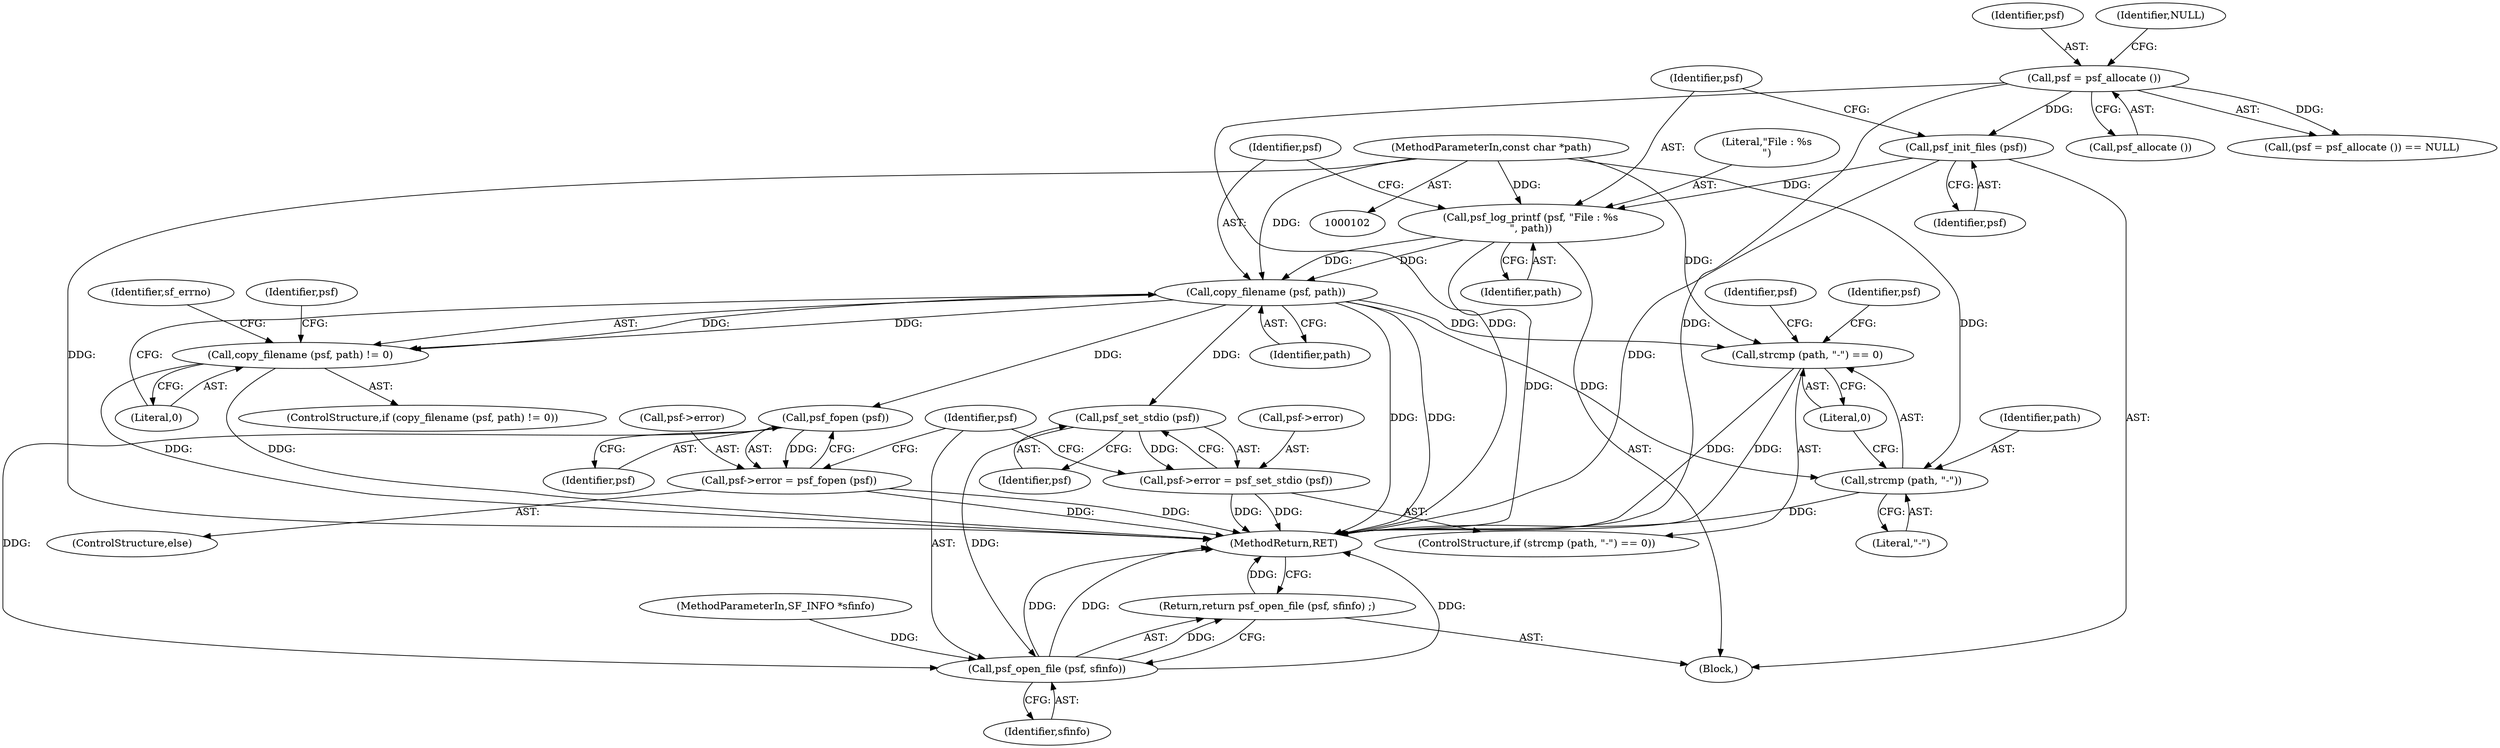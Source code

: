 digraph "0_libsndfile_708e996c87c5fae77b104ccfeb8f6db784c32074_19@API" {
"1000133" [label="(Call,copy_filename (psf, path))"];
"1000127" [label="(Call,psf_log_printf (psf, \"File : %s\n\", path))"];
"1000125" [label="(Call,psf_init_files (psf))"];
"1000115" [label="(Call,psf = psf_allocate ())"];
"1000103" [label="(MethodParameterIn,const char *path)"];
"1000132" [label="(Call,copy_filename (psf, path) != 0)"];
"1000153" [label="(Call,strcmp (path, \"-\") == 0)"];
"1000154" [label="(Call,strcmp (path, \"-\"))"];
"1000162" [label="(Call,psf_set_stdio (psf))"];
"1000158" [label="(Call,psf->error = psf_set_stdio (psf))"];
"1000172" [label="(Call,psf_open_file (psf, sfinfo))"];
"1000171" [label="(Return,return psf_open_file (psf, sfinfo) ;)"];
"1000169" [label="(Call,psf_fopen (psf))"];
"1000165" [label="(Call,psf->error = psf_fopen (psf))"];
"1000117" [label="(Call,psf_allocate ())"];
"1000131" [label="(ControlStructure,if (copy_filename (psf, path) != 0))"];
"1000167" [label="(Identifier,psf)"];
"1000136" [label="(Literal,0)"];
"1000116" [label="(Identifier,psf)"];
"1000174" [label="(Identifier,sfinfo)"];
"1000155" [label="(Identifier,path)"];
"1000175" [label="(MethodReturn,RET)"];
"1000139" [label="(Identifier,sf_errno)"];
"1000105" [label="(MethodParameterIn,SF_INFO *sfinfo)"];
"1000133" [label="(Call,copy_filename (psf, path))"];
"1000173" [label="(Identifier,psf)"];
"1000129" [label="(Literal,\"File : %s\n\")"];
"1000171" [label="(Return,return psf_open_file (psf, sfinfo) ;)"];
"1000165" [label="(Call,psf->error = psf_fopen (psf))"];
"1000115" [label="(Call,psf = psf_allocate ())"];
"1000153" [label="(Call,strcmp (path, \"-\") == 0)"];
"1000118" [label="(Identifier,NULL)"];
"1000127" [label="(Call,psf_log_printf (psf, \"File : %s\n\", path))"];
"1000170" [label="(Identifier,psf)"];
"1000156" [label="(Literal,\"-\")"];
"1000130" [label="(Identifier,path)"];
"1000157" [label="(Literal,0)"];
"1000158" [label="(Call,psf->error = psf_set_stdio (psf))"];
"1000166" [label="(Call,psf->error)"];
"1000134" [label="(Identifier,psf)"];
"1000106" [label="(Block,)"];
"1000172" [label="(Call,psf_open_file (psf, sfinfo))"];
"1000163" [label="(Identifier,psf)"];
"1000159" [label="(Call,psf->error)"];
"1000152" [label="(ControlStructure,if (strcmp (path, \"-\") == 0))"];
"1000154" [label="(Call,strcmp (path, \"-\"))"];
"1000162" [label="(Call,psf_set_stdio (psf))"];
"1000114" [label="(Call,(psf = psf_allocate ()) == NULL)"];
"1000148" [label="(Identifier,psf)"];
"1000125" [label="(Call,psf_init_files (psf))"];
"1000135" [label="(Identifier,path)"];
"1000160" [label="(Identifier,psf)"];
"1000169" [label="(Call,psf_fopen (psf))"];
"1000164" [label="(ControlStructure,else)"];
"1000103" [label="(MethodParameterIn,const char *path)"];
"1000126" [label="(Identifier,psf)"];
"1000132" [label="(Call,copy_filename (psf, path) != 0)"];
"1000128" [label="(Identifier,psf)"];
"1000133" -> "1000132"  [label="AST: "];
"1000133" -> "1000135"  [label="CFG: "];
"1000134" -> "1000133"  [label="AST: "];
"1000135" -> "1000133"  [label="AST: "];
"1000136" -> "1000133"  [label="CFG: "];
"1000133" -> "1000175"  [label="DDG: "];
"1000133" -> "1000175"  [label="DDG: "];
"1000133" -> "1000132"  [label="DDG: "];
"1000133" -> "1000132"  [label="DDG: "];
"1000127" -> "1000133"  [label="DDG: "];
"1000127" -> "1000133"  [label="DDG: "];
"1000103" -> "1000133"  [label="DDG: "];
"1000133" -> "1000153"  [label="DDG: "];
"1000133" -> "1000154"  [label="DDG: "];
"1000133" -> "1000162"  [label="DDG: "];
"1000133" -> "1000169"  [label="DDG: "];
"1000127" -> "1000106"  [label="AST: "];
"1000127" -> "1000130"  [label="CFG: "];
"1000128" -> "1000127"  [label="AST: "];
"1000129" -> "1000127"  [label="AST: "];
"1000130" -> "1000127"  [label="AST: "];
"1000134" -> "1000127"  [label="CFG: "];
"1000127" -> "1000175"  [label="DDG: "];
"1000125" -> "1000127"  [label="DDG: "];
"1000103" -> "1000127"  [label="DDG: "];
"1000125" -> "1000106"  [label="AST: "];
"1000125" -> "1000126"  [label="CFG: "];
"1000126" -> "1000125"  [label="AST: "];
"1000128" -> "1000125"  [label="CFG: "];
"1000125" -> "1000175"  [label="DDG: "];
"1000115" -> "1000125"  [label="DDG: "];
"1000115" -> "1000114"  [label="AST: "];
"1000115" -> "1000117"  [label="CFG: "];
"1000116" -> "1000115"  [label="AST: "];
"1000117" -> "1000115"  [label="AST: "];
"1000118" -> "1000115"  [label="CFG: "];
"1000115" -> "1000175"  [label="DDG: "];
"1000115" -> "1000175"  [label="DDG: "];
"1000115" -> "1000114"  [label="DDG: "];
"1000103" -> "1000102"  [label="AST: "];
"1000103" -> "1000175"  [label="DDG: "];
"1000103" -> "1000153"  [label="DDG: "];
"1000103" -> "1000154"  [label="DDG: "];
"1000132" -> "1000131"  [label="AST: "];
"1000132" -> "1000136"  [label="CFG: "];
"1000136" -> "1000132"  [label="AST: "];
"1000139" -> "1000132"  [label="CFG: "];
"1000148" -> "1000132"  [label="CFG: "];
"1000132" -> "1000175"  [label="DDG: "];
"1000132" -> "1000175"  [label="DDG: "];
"1000153" -> "1000152"  [label="AST: "];
"1000153" -> "1000157"  [label="CFG: "];
"1000154" -> "1000153"  [label="AST: "];
"1000157" -> "1000153"  [label="AST: "];
"1000160" -> "1000153"  [label="CFG: "];
"1000167" -> "1000153"  [label="CFG: "];
"1000153" -> "1000175"  [label="DDG: "];
"1000153" -> "1000175"  [label="DDG: "];
"1000154" -> "1000156"  [label="CFG: "];
"1000155" -> "1000154"  [label="AST: "];
"1000156" -> "1000154"  [label="AST: "];
"1000157" -> "1000154"  [label="CFG: "];
"1000154" -> "1000175"  [label="DDG: "];
"1000162" -> "1000158"  [label="AST: "];
"1000162" -> "1000163"  [label="CFG: "];
"1000163" -> "1000162"  [label="AST: "];
"1000158" -> "1000162"  [label="CFG: "];
"1000162" -> "1000158"  [label="DDG: "];
"1000162" -> "1000172"  [label="DDG: "];
"1000158" -> "1000152"  [label="AST: "];
"1000159" -> "1000158"  [label="AST: "];
"1000173" -> "1000158"  [label="CFG: "];
"1000158" -> "1000175"  [label="DDG: "];
"1000158" -> "1000175"  [label="DDG: "];
"1000172" -> "1000171"  [label="AST: "];
"1000172" -> "1000174"  [label="CFG: "];
"1000173" -> "1000172"  [label="AST: "];
"1000174" -> "1000172"  [label="AST: "];
"1000171" -> "1000172"  [label="CFG: "];
"1000172" -> "1000175"  [label="DDG: "];
"1000172" -> "1000175"  [label="DDG: "];
"1000172" -> "1000175"  [label="DDG: "];
"1000172" -> "1000171"  [label="DDG: "];
"1000169" -> "1000172"  [label="DDG: "];
"1000105" -> "1000172"  [label="DDG: "];
"1000171" -> "1000106"  [label="AST: "];
"1000175" -> "1000171"  [label="CFG: "];
"1000171" -> "1000175"  [label="DDG: "];
"1000169" -> "1000165"  [label="AST: "];
"1000169" -> "1000170"  [label="CFG: "];
"1000170" -> "1000169"  [label="AST: "];
"1000165" -> "1000169"  [label="CFG: "];
"1000169" -> "1000165"  [label="DDG: "];
"1000165" -> "1000164"  [label="AST: "];
"1000166" -> "1000165"  [label="AST: "];
"1000173" -> "1000165"  [label="CFG: "];
"1000165" -> "1000175"  [label="DDG: "];
"1000165" -> "1000175"  [label="DDG: "];
}
